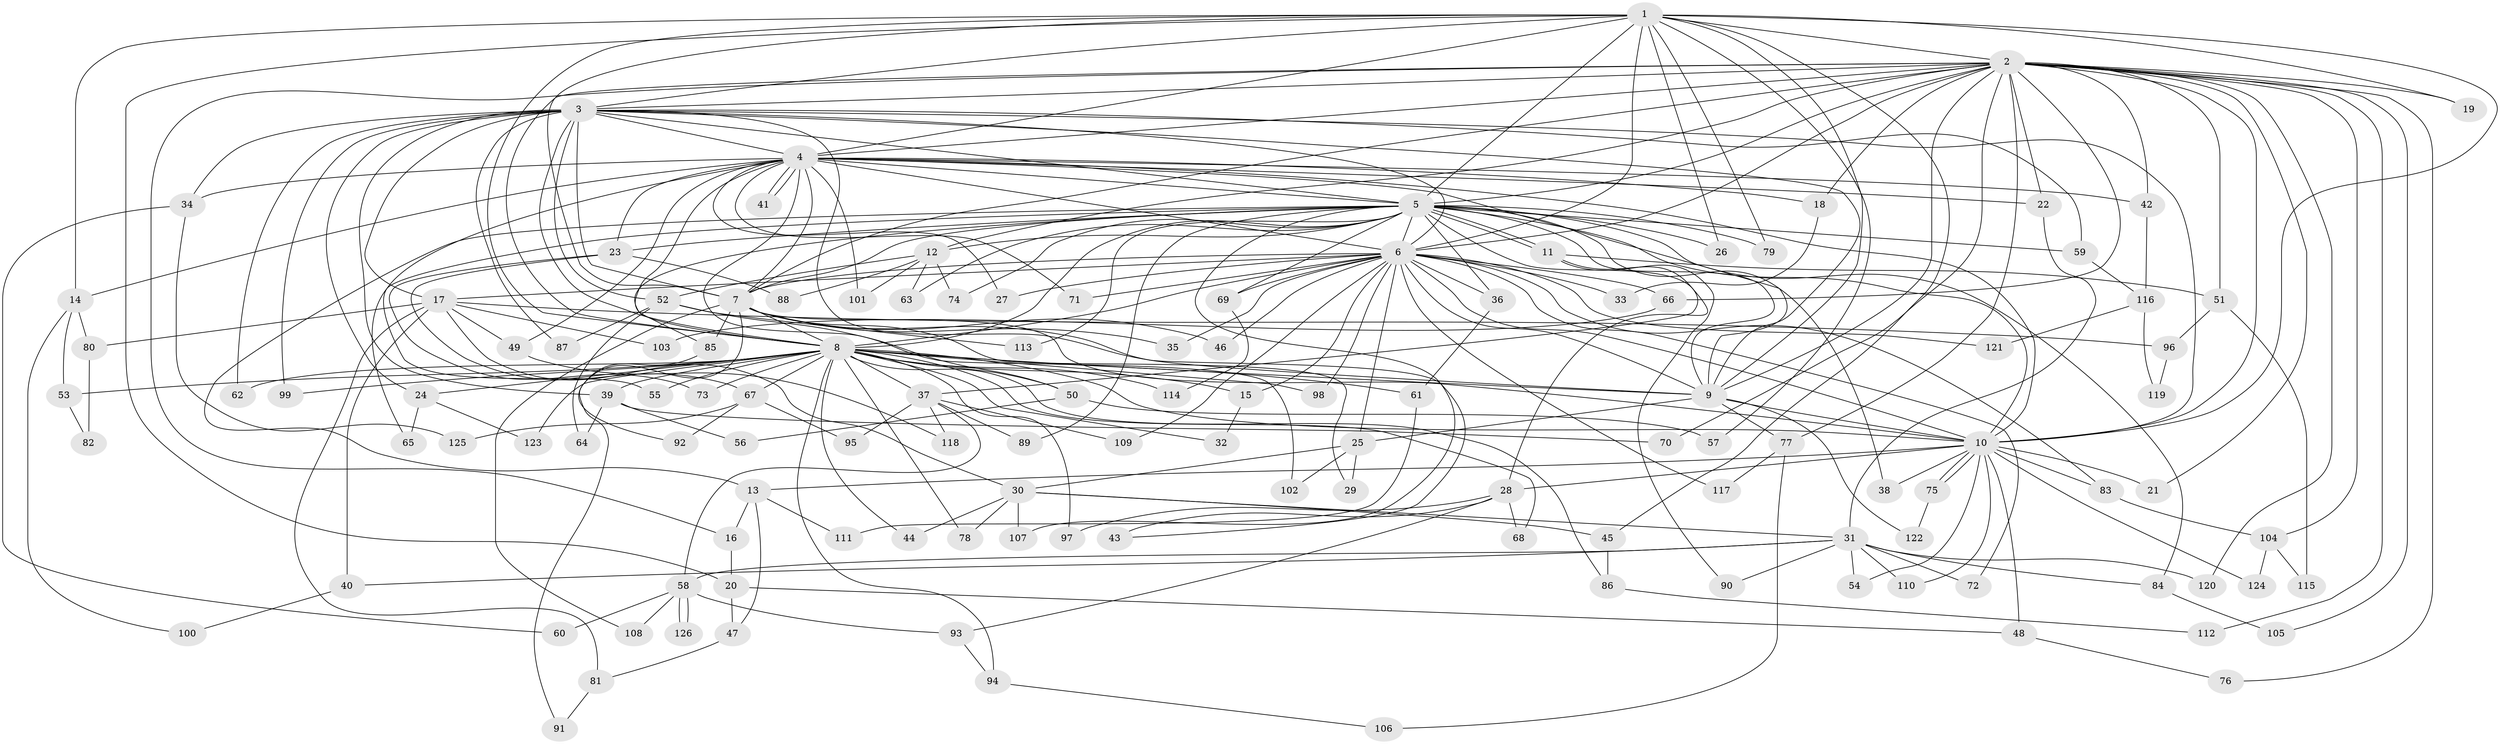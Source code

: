 // Generated by graph-tools (version 1.1) at 2025/11/02/27/25 16:11:04]
// undirected, 126 vertices, 277 edges
graph export_dot {
graph [start="1"]
  node [color=gray90,style=filled];
  1;
  2;
  3;
  4;
  5;
  6;
  7;
  8;
  9;
  10;
  11;
  12;
  13;
  14;
  15;
  16;
  17;
  18;
  19;
  20;
  21;
  22;
  23;
  24;
  25;
  26;
  27;
  28;
  29;
  30;
  31;
  32;
  33;
  34;
  35;
  36;
  37;
  38;
  39;
  40;
  41;
  42;
  43;
  44;
  45;
  46;
  47;
  48;
  49;
  50;
  51;
  52;
  53;
  54;
  55;
  56;
  57;
  58;
  59;
  60;
  61;
  62;
  63;
  64;
  65;
  66;
  67;
  68;
  69;
  70;
  71;
  72;
  73;
  74;
  75;
  76;
  77;
  78;
  79;
  80;
  81;
  82;
  83;
  84;
  85;
  86;
  87;
  88;
  89;
  90;
  91;
  92;
  93;
  94;
  95;
  96;
  97;
  98;
  99;
  100;
  101;
  102;
  103;
  104;
  105;
  106;
  107;
  108;
  109;
  110;
  111;
  112;
  113;
  114;
  115;
  116;
  117;
  118;
  119;
  120;
  121;
  122;
  123;
  124;
  125;
  126;
  1 -- 2;
  1 -- 3;
  1 -- 4;
  1 -- 5;
  1 -- 6;
  1 -- 7;
  1 -- 8;
  1 -- 9;
  1 -- 10;
  1 -- 14;
  1 -- 19;
  1 -- 20;
  1 -- 26;
  1 -- 45;
  1 -- 57;
  1 -- 79;
  2 -- 3;
  2 -- 4;
  2 -- 5;
  2 -- 6;
  2 -- 7;
  2 -- 8;
  2 -- 9;
  2 -- 10;
  2 -- 12;
  2 -- 16;
  2 -- 18;
  2 -- 19;
  2 -- 21;
  2 -- 22;
  2 -- 42;
  2 -- 51;
  2 -- 66;
  2 -- 70;
  2 -- 76;
  2 -- 77;
  2 -- 104;
  2 -- 105;
  2 -- 112;
  2 -- 120;
  3 -- 4;
  3 -- 5;
  3 -- 6;
  3 -- 7;
  3 -- 8;
  3 -- 9;
  3 -- 10;
  3 -- 17;
  3 -- 24;
  3 -- 34;
  3 -- 39;
  3 -- 43;
  3 -- 52;
  3 -- 59;
  3 -- 62;
  3 -- 87;
  3 -- 99;
  4 -- 5;
  4 -- 6;
  4 -- 7;
  4 -- 8;
  4 -- 9;
  4 -- 10;
  4 -- 14;
  4 -- 18;
  4 -- 22;
  4 -- 23;
  4 -- 27;
  4 -- 34;
  4 -- 41;
  4 -- 41;
  4 -- 42;
  4 -- 49;
  4 -- 50;
  4 -- 55;
  4 -- 71;
  4 -- 101;
  5 -- 6;
  5 -- 7;
  5 -- 8;
  5 -- 9;
  5 -- 10;
  5 -- 11;
  5 -- 11;
  5 -- 12;
  5 -- 13;
  5 -- 23;
  5 -- 26;
  5 -- 28;
  5 -- 36;
  5 -- 38;
  5 -- 59;
  5 -- 63;
  5 -- 65;
  5 -- 69;
  5 -- 74;
  5 -- 79;
  5 -- 84;
  5 -- 85;
  5 -- 89;
  5 -- 107;
  5 -- 113;
  6 -- 7;
  6 -- 8;
  6 -- 9;
  6 -- 10;
  6 -- 15;
  6 -- 17;
  6 -- 25;
  6 -- 27;
  6 -- 33;
  6 -- 35;
  6 -- 36;
  6 -- 46;
  6 -- 66;
  6 -- 69;
  6 -- 71;
  6 -- 72;
  6 -- 83;
  6 -- 98;
  6 -- 109;
  6 -- 117;
  6 -- 121;
  7 -- 8;
  7 -- 9;
  7 -- 10;
  7 -- 29;
  7 -- 35;
  7 -- 46;
  7 -- 85;
  7 -- 91;
  7 -- 108;
  8 -- 9;
  8 -- 10;
  8 -- 15;
  8 -- 24;
  8 -- 32;
  8 -- 37;
  8 -- 39;
  8 -- 44;
  8 -- 50;
  8 -- 53;
  8 -- 55;
  8 -- 61;
  8 -- 62;
  8 -- 67;
  8 -- 68;
  8 -- 73;
  8 -- 78;
  8 -- 86;
  8 -- 94;
  8 -- 97;
  8 -- 98;
  8 -- 99;
  8 -- 114;
  8 -- 123;
  9 -- 10;
  9 -- 25;
  9 -- 77;
  9 -- 122;
  10 -- 13;
  10 -- 21;
  10 -- 28;
  10 -- 38;
  10 -- 48;
  10 -- 54;
  10 -- 75;
  10 -- 75;
  10 -- 83;
  10 -- 110;
  10 -- 124;
  11 -- 37;
  11 -- 51;
  11 -- 90;
  12 -- 52;
  12 -- 63;
  12 -- 74;
  12 -- 88;
  12 -- 101;
  13 -- 16;
  13 -- 47;
  13 -- 111;
  14 -- 53;
  14 -- 80;
  14 -- 100;
  15 -- 32;
  16 -- 20;
  17 -- 30;
  17 -- 40;
  17 -- 49;
  17 -- 80;
  17 -- 81;
  17 -- 96;
  17 -- 103;
  18 -- 33;
  20 -- 47;
  20 -- 48;
  22 -- 31;
  23 -- 67;
  23 -- 73;
  23 -- 88;
  24 -- 65;
  24 -- 123;
  25 -- 29;
  25 -- 30;
  25 -- 102;
  28 -- 43;
  28 -- 68;
  28 -- 93;
  28 -- 97;
  30 -- 31;
  30 -- 44;
  30 -- 45;
  30 -- 78;
  30 -- 107;
  31 -- 40;
  31 -- 54;
  31 -- 58;
  31 -- 72;
  31 -- 84;
  31 -- 90;
  31 -- 110;
  31 -- 120;
  34 -- 60;
  34 -- 125;
  36 -- 61;
  37 -- 58;
  37 -- 89;
  37 -- 95;
  37 -- 109;
  37 -- 118;
  39 -- 56;
  39 -- 64;
  39 -- 70;
  40 -- 100;
  42 -- 116;
  45 -- 86;
  47 -- 81;
  48 -- 76;
  49 -- 118;
  50 -- 56;
  50 -- 57;
  51 -- 96;
  51 -- 115;
  52 -- 64;
  52 -- 87;
  52 -- 102;
  52 -- 113;
  53 -- 82;
  58 -- 60;
  58 -- 93;
  58 -- 108;
  58 -- 126;
  58 -- 126;
  59 -- 116;
  61 -- 111;
  66 -- 103;
  67 -- 92;
  67 -- 95;
  67 -- 125;
  69 -- 114;
  75 -- 122;
  77 -- 106;
  77 -- 117;
  80 -- 82;
  81 -- 91;
  83 -- 104;
  84 -- 105;
  85 -- 92;
  86 -- 112;
  93 -- 94;
  94 -- 106;
  96 -- 119;
  104 -- 115;
  104 -- 124;
  116 -- 119;
  116 -- 121;
}
